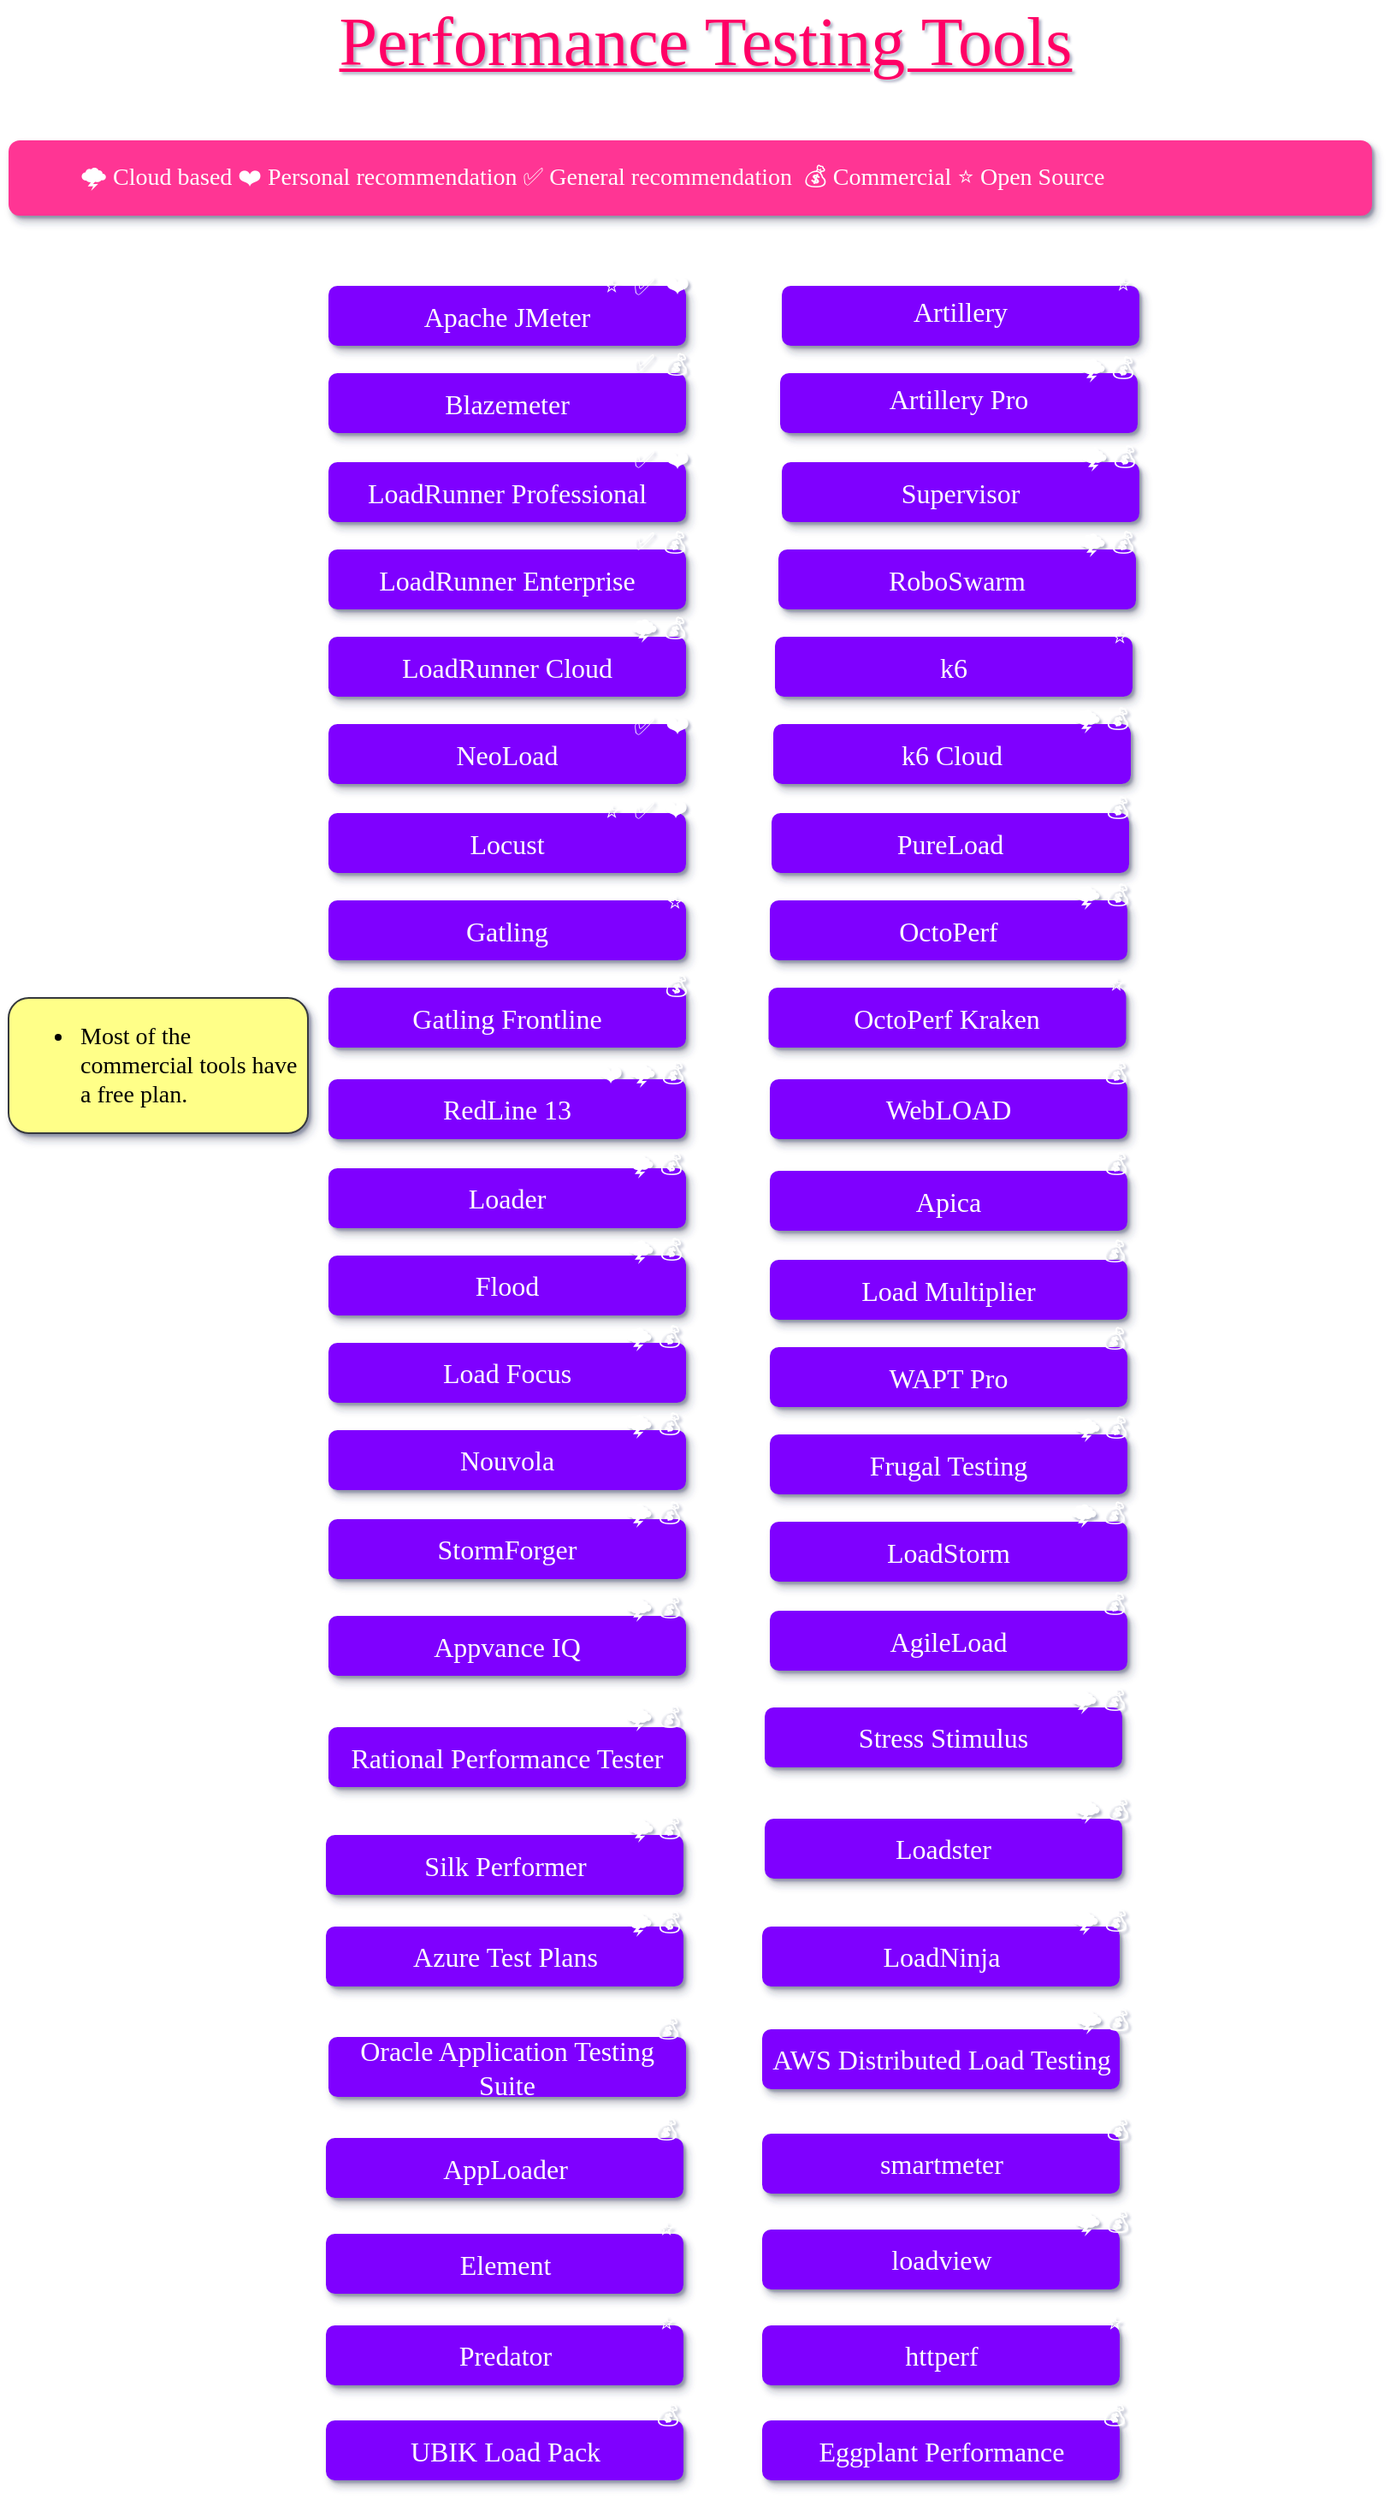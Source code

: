 <mxfile version="13.7.9" type="device"><diagram id="22F3wvdYFhS9Jfg9Nk7d" name="Page-1"><mxGraphModel dx="569" dy="333" grid="0" gridSize="10" guides="1" tooltips="1" connect="1" arrows="1" fold="1" page="1" pageScale="1" pageWidth="850" pageHeight="1100" math="0" shadow="1" extFonts="Ubuntu^https://fonts.googleapis.com/css?family=Ubuntu"><root><mxCell id="0"/><mxCell id="1" parent="0"/><mxCell id="zYHnXsQDgZje1afSydai-6" value="&lt;font style=&quot;font-size: 40px&quot;&gt;Performance Testing Tools&lt;/font&gt;" style="text;html=1;strokeColor=none;fillColor=none;align=center;verticalAlign=middle;whiteSpace=wrap;rounded=0;shadow=1;glass=0;sketch=0;fontFamily=Ubuntu;fontSize=24;fontColor=#FF0066;labelBackgroundColor=none;fontStyle=4;horizontal=1;" parent="1" vertex="1"><mxGeometry x="175" y="27" width="505" height="20" as="geometry"/></mxCell><mxCell id="zYHnXsQDgZje1afSydai-8" value="&lt;blockquote&gt;&lt;font style=&quot;font-size: 14px&quot;&gt;🌩️&amp;nbsp;Cloud based &lt;/font&gt;&lt;font style=&quot;font-size: 14px&quot;&gt;❤️ Personal recommendation &lt;/font&gt;&lt;font style=&quot;font-size: 14px&quot;&gt;✅ General recommendation&amp;nbsp; 💰&lt;/font&gt;&lt;font style=&quot;font-size: 14px&quot;&gt;&amp;nbsp;Commercial &lt;/font&gt;&lt;font style=&quot;font-size: 14px&quot;&gt;⭐ Open Source&lt;/font&gt;&lt;br&gt;&lt;/blockquote&gt;" style="rounded=1;whiteSpace=wrap;html=1;shadow=1;glass=0;labelBackgroundColor=none;sketch=0;fontFamily=Ubuntu;fontSize=14;align=left;spacingRight=0;strokeColor=none;fontColor=#FFFFFF;spacingTop=0;spacing=2;fillColor=#FF3694;" parent="1" vertex="1"><mxGeometry x="20" y="95" width="797" height="44" as="geometry"/></mxCell><mxCell id="zYHnXsQDgZje1afSydai-10" value="&lt;div style=&quot;font-size: 16px&quot; align=&quot;center&quot;&gt;&lt;font style=&quot;font-size: 16px&quot;&gt;Apache JMeter&lt;/font&gt;&lt;/div&gt;" style="rounded=1;whiteSpace=wrap;html=1;shadow=1;glass=0;labelBackgroundColor=none;sketch=0;fontFamily=Ubuntu;fontSize=14;align=center;spacingRight=0;strokeColor=none;fontColor=#FFFFFF;fillColor=#7F00FF;" parent="1" vertex="1"><mxGeometry x="207" y="180" width="209" height="35" as="geometry"/></mxCell><mxCell id="zYHnXsQDgZje1afSydai-17" value="&lt;div style=&quot;font-size: 16px&quot;&gt;&lt;font style=&quot;font-size: 16px&quot;&gt;Blazemeter&lt;/font&gt;&lt;/div&gt;" style="rounded=1;whiteSpace=wrap;html=1;shadow=1;glass=0;labelBackgroundColor=none;sketch=0;fontFamily=Ubuntu;fontSize=14;align=center;spacingRight=0;strokeColor=none;fontColor=#FFFFFF;fillColor=#7F00FF;" parent="1" vertex="1"><mxGeometry x="207" y="231" width="209" height="35" as="geometry"/></mxCell><mxCell id="zYHnXsQDgZje1afSydai-18" value="&lt;div style=&quot;font-size: 16px&quot;&gt;LoadRunner Professional&lt;/div&gt;" style="rounded=1;whiteSpace=wrap;html=1;shadow=1;glass=0;labelBackgroundColor=none;sketch=0;fontFamily=Ubuntu;fontSize=14;align=center;spacingRight=0;strokeColor=none;fontColor=#FFFFFF;fillColor=#7F00FF;" parent="1" vertex="1"><mxGeometry x="207" y="283" width="209" height="35" as="geometry"/></mxCell><mxCell id="zYHnXsQDgZje1afSydai-20" value="&lt;div style=&quot;font-size: 16px&quot;&gt;LoadRunner Enterprise&lt;/div&gt;" style="rounded=1;whiteSpace=wrap;html=1;shadow=1;glass=0;labelBackgroundColor=none;sketch=0;fontFamily=Ubuntu;fontSize=14;align=center;spacingRight=0;strokeColor=none;fontColor=#FFFFFF;fillColor=#7F00FF;" parent="1" vertex="1"><mxGeometry x="207" y="334" width="209" height="35" as="geometry"/></mxCell><mxCell id="zYHnXsQDgZje1afSydai-21" value="&lt;div style=&quot;font-size: 16px&quot;&gt;LoadRunner Cloud&lt;/div&gt;" style="rounded=1;whiteSpace=wrap;html=1;shadow=1;glass=0;labelBackgroundColor=none;sketch=0;fontFamily=Ubuntu;fontSize=14;align=center;spacingRight=0;strokeColor=none;fontColor=#FFFFFF;fillColor=#7F00FF;" parent="1" vertex="1"><mxGeometry x="207" y="385" width="209" height="35" as="geometry"/></mxCell><mxCell id="zYHnXsQDgZje1afSydai-22" value="&lt;div style=&quot;font-size: 16px&quot;&gt;Locust&lt;/div&gt;" style="rounded=1;whiteSpace=wrap;html=1;shadow=1;glass=0;labelBackgroundColor=none;sketch=0;fontFamily=Ubuntu;fontSize=14;align=center;spacingRight=0;strokeColor=none;fontColor=#FFFFFF;fillColor=#7F00FF;" parent="1" vertex="1"><mxGeometry x="207" y="488" width="209" height="35" as="geometry"/></mxCell><mxCell id="zYHnXsQDgZje1afSydai-23" value="&lt;div style=&quot;font-size: 16px&quot;&gt;Gatling&lt;/div&gt;" style="rounded=1;whiteSpace=wrap;html=1;shadow=1;glass=0;labelBackgroundColor=none;sketch=0;fontFamily=Ubuntu;fontSize=14;align=center;spacingRight=0;strokeColor=none;fontColor=#FFFFFF;fillColor=#7F00FF;" parent="1" vertex="1"><mxGeometry x="207" y="539" width="209" height="35" as="geometry"/></mxCell><mxCell id="zYHnXsQDgZje1afSydai-24" value="&lt;font style=&quot;font-size: 16px&quot;&gt;NeoLoad&lt;/font&gt;" style="rounded=1;whiteSpace=wrap;html=1;shadow=1;glass=0;labelBackgroundColor=none;sketch=0;fontFamily=Ubuntu;fontSize=14;align=center;spacingRight=0;strokeColor=none;fontColor=#FFFFFF;fillColor=#7F00FF;" parent="1" vertex="1"><mxGeometry x="207" y="436" width="209" height="35" as="geometry"/></mxCell><mxCell id="zYHnXsQDgZje1afSydai-25" value="&lt;div style=&quot;font-size: 16px&quot;&gt;Load Focus&lt;/div&gt;" style="rounded=1;whiteSpace=wrap;html=1;shadow=1;glass=0;labelBackgroundColor=none;sketch=0;fontFamily=Ubuntu;fontSize=14;align=center;spacingRight=0;strokeColor=none;fontColor=#FFFFFF;fillColor=#7F00FF;" parent="1" vertex="1"><mxGeometry x="207" y="797.5" width="209" height="35" as="geometry"/></mxCell><mxCell id="zYHnXsQDgZje1afSydai-26" value="&lt;div style=&quot;font-size: 16px&quot;&gt;Flood&lt;/div&gt;" style="rounded=1;whiteSpace=wrap;html=1;shadow=1;glass=0;labelBackgroundColor=none;sketch=0;fontFamily=Ubuntu;fontSize=14;align=center;spacingRight=0;strokeColor=none;fontColor=#FFFFFF;fillColor=#7F00FF;" parent="1" vertex="1"><mxGeometry x="207" y="746.5" width="209" height="35" as="geometry"/></mxCell><mxCell id="zYHnXsQDgZje1afSydai-27" value="&lt;font style=&quot;font-size: 16px&quot;&gt;Loader&lt;/font&gt;" style="rounded=1;whiteSpace=wrap;html=1;shadow=1;glass=0;labelBackgroundColor=none;sketch=0;fontFamily=Ubuntu;fontSize=14;align=center;spacingRight=0;strokeColor=none;fontColor=#FFFFFF;fillColor=#7F00FF;" parent="1" vertex="1"><mxGeometry x="207" y="695.5" width="209" height="35" as="geometry"/></mxCell><mxCell id="zYHnXsQDgZje1afSydai-29" value="&lt;div style=&quot;font-size: 16px&quot;&gt;RedLine 13&lt;/div&gt;" style="rounded=1;whiteSpace=wrap;html=1;shadow=1;glass=0;labelBackgroundColor=none;sketch=0;fontFamily=Ubuntu;fontSize=14;align=center;spacingRight=0;strokeColor=none;fontColor=#FFFFFF;fillColor=#7F00FF;" parent="1" vertex="1"><mxGeometry x="207" y="643.5" width="209" height="35" as="geometry"/></mxCell><mxCell id="zYHnXsQDgZje1afSydai-30" value="Nouvola" style="rounded=1;whiteSpace=wrap;html=1;shadow=1;glass=0;labelBackgroundColor=none;sketch=0;fontFamily=Ubuntu;fontSize=16;align=center;spacingRight=0;strokeColor=none;fontColor=#FFFFFF;fillColor=#7F00FF;" parent="1" vertex="1"><mxGeometry x="207" y="848.5" width="209" height="35" as="geometry"/></mxCell><mxCell id="zYHnXsQDgZje1afSydai-31" value="StormForger" style="rounded=1;whiteSpace=wrap;html=1;shadow=1;glass=0;labelBackgroundColor=none;sketch=0;fontFamily=Ubuntu;fontSize=16;align=center;spacingRight=0;strokeColor=none;fontColor=#FFFFFF;fillColor=#7F00FF;" parent="1" vertex="1"><mxGeometry x="207" y="900.5" width="209" height="35" as="geometry"/></mxCell><mxCell id="zYHnXsQDgZje1afSydai-32" value="Stress Stimulus" style="rounded=1;whiteSpace=wrap;html=1;shadow=1;glass=0;labelBackgroundColor=none;sketch=0;fontFamily=Ubuntu;fontSize=16;align=center;spacingRight=0;strokeColor=none;fontColor=#FFFFFF;fillColor=#7F00FF;" parent="1" vertex="1"><mxGeometry x="462.0" y="1010.5" width="209" height="35" as="geometry"/></mxCell><mxCell id="zYHnXsQDgZje1afSydai-33" value="Supervisor" style="rounded=1;whiteSpace=wrap;html=1;shadow=1;glass=0;labelBackgroundColor=none;sketch=0;fontFamily=Ubuntu;fontSize=16;align=center;spacingRight=0;strokeColor=none;fontColor=#FFFFFF;fillColor=#7F00FF;" parent="1" vertex="1"><mxGeometry x="472.0" y="283" width="209" height="35" as="geometry"/></mxCell><mxCell id="zYHnXsQDgZje1afSydai-34" value="RoboSwarm" style="rounded=1;whiteSpace=wrap;html=1;shadow=1;glass=0;labelBackgroundColor=none;sketch=0;fontFamily=Ubuntu;fontSize=16;align=center;spacingRight=0;strokeColor=none;fontColor=#FFFFFF;fillColor=#7F00FF;" parent="1" vertex="1"><mxGeometry x="470.0" y="334" width="209" height="35" as="geometry"/></mxCell><mxCell id="zYHnXsQDgZje1afSydai-35" value="PureLoad" style="rounded=1;whiteSpace=wrap;html=1;shadow=1;glass=0;labelBackgroundColor=none;sketch=0;fontFamily=Ubuntu;fontSize=16;align=center;spacingRight=0;strokeColor=none;fontColor=#FFFFFF;fillColor=#7F00FF;" parent="1" vertex="1"><mxGeometry x="466.0" y="488" width="209" height="35" as="geometry"/></mxCell><mxCell id="zYHnXsQDgZje1afSydai-36" value="k6" style="rounded=1;whiteSpace=wrap;html=1;shadow=1;glass=0;labelBackgroundColor=none;sketch=0;fontFamily=Ubuntu;fontSize=16;align=center;spacingRight=0;strokeColor=none;fontColor=#FFFFFF;fillColor=#7F00FF;" parent="1" vertex="1"><mxGeometry x="468.0" y="385" width="209" height="35" as="geometry"/></mxCell><mxCell id="zYHnXsQDgZje1afSydai-37" value="&lt;div&gt;OctoPerf&lt;/div&gt;" style="rounded=1;whiteSpace=wrap;html=1;shadow=1;glass=0;labelBackgroundColor=none;sketch=0;fontFamily=Ubuntu;fontSize=16;align=center;spacingRight=0;strokeColor=none;fontColor=#FFFFFF;fillColor=#7F00FF;" parent="1" vertex="1"><mxGeometry x="465.0" y="539" width="209" height="35" as="geometry"/></mxCell><mxCell id="zYHnXsQDgZje1afSydai-38" value="WebLOAD" style="rounded=1;whiteSpace=wrap;html=1;shadow=1;glass=0;labelBackgroundColor=none;sketch=0;fontFamily=Ubuntu;fontSize=16;align=center;spacingRight=0;strokeColor=none;fontColor=#FFFFFF;fillColor=#7F00FF;" parent="1" vertex="1"><mxGeometry x="465.0" y="643.5" width="209" height="35" as="geometry"/></mxCell><mxCell id="zYHnXsQDgZje1afSydai-39" value="Load Multiplier" style="rounded=1;whiteSpace=wrap;html=1;shadow=1;glass=0;labelBackgroundColor=none;sketch=0;fontFamily=Ubuntu;fontSize=16;align=center;spacingRight=0;strokeColor=none;fontColor=#FFFFFF;fillColor=#7F00FF;" parent="1" vertex="1"><mxGeometry x="465.0" y="749" width="209" height="35" as="geometry"/></mxCell><mxCell id="zYHnXsQDgZje1afSydai-40" value="Apica" style="rounded=1;whiteSpace=wrap;html=1;shadow=1;glass=0;labelBackgroundColor=none;sketch=0;fontFamily=Ubuntu;fontSize=16;align=center;spacingRight=0;strokeColor=none;fontColor=#FFFFFF;fillColor=#7F00FF;" parent="1" vertex="1"><mxGeometry x="465.0" y="697" width="209" height="35" as="geometry"/></mxCell><mxCell id="zYHnXsQDgZje1afSydai-41" value="&lt;div&gt;WAPT Pro&lt;br&gt;&lt;/div&gt;" style="rounded=1;whiteSpace=wrap;html=1;shadow=1;glass=0;labelBackgroundColor=none;sketch=0;fontFamily=Ubuntu;fontSize=16;align=center;spacingRight=0;strokeColor=none;fontColor=#FFFFFF;fillColor=#7F00FF;" parent="1" vertex="1"><mxGeometry x="465.0" y="800" width="209" height="35" as="geometry"/></mxCell><mxCell id="zYHnXsQDgZje1afSydai-42" value="Frugal Testing" style="rounded=1;whiteSpace=wrap;html=1;shadow=1;glass=0;labelBackgroundColor=none;sketch=0;fontFamily=Ubuntu;fontSize=16;align=center;spacingRight=0;strokeColor=none;fontColor=#FFFFFF;fillColor=#7F00FF;" parent="1" vertex="1"><mxGeometry x="465.0" y="851" width="209" height="35" as="geometry"/></mxCell><mxCell id="zYHnXsQDgZje1afSydai-43" value="AgileLoad" style="rounded=1;whiteSpace=wrap;html=1;shadow=1;glass=0;labelBackgroundColor=none;sketch=0;fontFamily=Ubuntu;fontSize=16;align=center;spacingRight=0;strokeColor=none;fontColor=#FFFFFF;fillColor=#7F00FF;" parent="1" vertex="1"><mxGeometry x="465.0" y="954" width="209" height="35" as="geometry"/></mxCell><mxCell id="zYHnXsQDgZje1afSydai-44" value="LoadStorm" style="rounded=1;whiteSpace=wrap;html=1;shadow=1;glass=0;labelBackgroundColor=none;sketch=0;fontFamily=Ubuntu;fontSize=16;align=center;spacingRight=0;strokeColor=none;fontColor=#FFFFFF;fillColor=#7F00FF;" parent="1" vertex="1"><mxGeometry x="465.0" y="902" width="209" height="35" as="geometry"/></mxCell><mxCell id="zYHnXsQDgZje1afSydai-45" value="Appvance IQ" style="rounded=1;whiteSpace=wrap;html=1;shadow=1;glass=0;labelBackgroundColor=none;sketch=0;fontFamily=Ubuntu;fontSize=16;align=center;spacingRight=0;strokeColor=none;fontColor=#FFFFFF;fillColor=#7F00FF;" parent="1" vertex="1"><mxGeometry x="207.0" y="957" width="209" height="35" as="geometry"/></mxCell><mxCell id="zYHnXsQDgZje1afSydai-11" value="❤️" style="text;html=1;strokeColor=none;fillColor=none;align=center;verticalAlign=middle;whiteSpace=wrap;rounded=0;shadow=1;glass=0;labelBackgroundColor=none;sketch=0;fontFamily=Ubuntu;fontSize=14;fontColor=#FFFFFF;" parent="1" vertex="1"><mxGeometry x="391" y="170" width="40" height="20" as="geometry"/></mxCell><mxCell id="zYHnXsQDgZje1afSydai-48" value="❤️" style="text;html=1;strokeColor=none;fillColor=none;align=center;verticalAlign=middle;whiteSpace=wrap;rounded=0;shadow=1;glass=0;labelBackgroundColor=none;sketch=0;fontFamily=Ubuntu;fontSize=14;fontColor=#FFFFFF;" parent="1" vertex="1"><mxGeometry x="391" y="272" width="40" height="20" as="geometry"/></mxCell><mxCell id="zYHnXsQDgZje1afSydai-49" value="❤️" style="text;html=1;strokeColor=none;fillColor=none;align=center;verticalAlign=middle;whiteSpace=wrap;rounded=0;shadow=1;glass=0;labelBackgroundColor=none;sketch=0;fontFamily=Ubuntu;fontSize=14;fontColor=#FFFFFF;" parent="1" vertex="1"><mxGeometry x="391" y="427" width="40" height="20" as="geometry"/></mxCell><mxCell id="zYHnXsQDgZje1afSydai-50" value="❤️" style="text;html=1;strokeColor=none;fillColor=none;align=center;verticalAlign=middle;whiteSpace=wrap;rounded=0;shadow=1;glass=0;labelBackgroundColor=none;sketch=0;fontFamily=Ubuntu;fontSize=14;fontColor=#FFFFFF;" parent="1" vertex="1"><mxGeometry x="390" y="476" width="40" height="20" as="geometry"/></mxCell><mxCell id="zYHnXsQDgZje1afSydai-56" value="&lt;font style=&quot;font-size: 14px&quot;&gt;✅&lt;/font&gt;" style="text;html=1;align=center;verticalAlign=middle;resizable=0;points=[];autosize=1;fontSize=14;fontFamily=Ubuntu;fontColor=#FFFFFF;" parent="1" vertex="1"><mxGeometry x="376" y="170" width="29" height="21" as="geometry"/></mxCell><mxCell id="zYHnXsQDgZje1afSydai-57" value="&lt;font style=&quot;font-size: 14px&quot;&gt;✅&lt;/font&gt;" style="text;html=1;align=center;verticalAlign=middle;resizable=0;points=[];autosize=1;fontSize=14;fontFamily=Ubuntu;fontColor=#FFFFFF;" parent="1" vertex="1"><mxGeometry x="376" y="271" width="29" height="21" as="geometry"/></mxCell><mxCell id="zYHnXsQDgZje1afSydai-58" value="&lt;font style=&quot;font-size: 14px&quot;&gt;✅&lt;/font&gt;" style="text;html=1;align=center;verticalAlign=middle;resizable=0;points=[];autosize=1;fontSize=14;fontFamily=Ubuntu;fontColor=#FFFFFF;" parent="1" vertex="1"><mxGeometry x="376" y="427" width="29" height="21" as="geometry"/></mxCell><mxCell id="zYHnXsQDgZje1afSydai-60" value="&lt;font style=&quot;font-size: 14px&quot;&gt;✅&lt;/font&gt;" style="text;html=1;align=center;verticalAlign=middle;resizable=0;points=[];autosize=1;fontSize=14;fontFamily=Ubuntu;fontColor=#FFFFFF;" parent="1" vertex="1"><mxGeometry x="376" y="476" width="29" height="21" as="geometry"/></mxCell><mxCell id="zYHnXsQDgZje1afSydai-68" value="&lt;font style=&quot;font-size: 14px&quot;&gt;✅&lt;/font&gt;" style="text;html=1;align=center;verticalAlign=middle;resizable=0;points=[];autosize=1;fontSize=14;fontFamily=Ubuntu;fontColor=#FFFFFF;" parent="1" vertex="1"><mxGeometry x="376" y="215" width="29" height="21" as="geometry"/></mxCell><mxCell id="zYHnXsQDgZje1afSydai-69" value="&lt;font style=&quot;font-size: 14px&quot;&gt;✅&lt;/font&gt;" style="text;html=1;align=center;verticalAlign=middle;resizable=0;points=[];autosize=1;fontSize=14;fontFamily=Ubuntu;fontColor=#FFFFFF;" parent="1" vertex="1"><mxGeometry x="376" y="319.5" width="29" height="21" as="geometry"/></mxCell><mxCell id="zYHnXsQDgZje1afSydai-72" value="❤️" style="text;html=1;strokeColor=none;fillColor=none;align=center;verticalAlign=middle;whiteSpace=wrap;rounded=0;shadow=1;glass=0;labelBackgroundColor=none;sketch=0;fontFamily=Ubuntu;fontSize=14;fontColor=#FFFFFF;" parent="1" vertex="1"><mxGeometry x="351.5" y="631" width="40" height="20" as="geometry"/></mxCell><mxCell id="zYHnXsQDgZje1afSydai-76" value="&lt;font style=&quot;font-size: 14px&quot;&gt;⭐&lt;/font&gt;" style="text;html=1;align=center;verticalAlign=middle;resizable=0;points=[];autosize=1;fontSize=16;fontFamily=Ubuntu;fontColor=#FFFFFF;" parent="1" vertex="1"><mxGeometry x="357" y="167" width="29" height="24" as="geometry"/></mxCell><mxCell id="zYHnXsQDgZje1afSydai-77" value="&lt;font style=&quot;font-size: 14px&quot;&gt;⭐&lt;/font&gt;" style="text;html=1;align=center;verticalAlign=middle;resizable=0;points=[];autosize=1;fontSize=16;fontFamily=Ubuntu;fontColor=#FFFFFF;" parent="1" vertex="1"><mxGeometry x="394" y="527" width="29" height="24" as="geometry"/></mxCell><mxCell id="zYHnXsQDgZje1afSydai-87" value="&lt;font style=&quot;font-size: 14px&quot;&gt;⭐&lt;/font&gt;" style="text;html=1;align=center;verticalAlign=middle;resizable=0;points=[];autosize=1;fontSize=16;fontFamily=Ubuntu;fontColor=#FFFFFF;" parent="1" vertex="1"><mxGeometry x="654.5" y="371.5" width="29" height="24" as="geometry"/></mxCell><mxCell id="bugQLbn6xJP5qAEGO4P9-1" value="Gatling Frontline" style="rounded=1;whiteSpace=wrap;html=1;shadow=1;glass=0;labelBackgroundColor=none;sketch=0;fontFamily=Ubuntu;fontSize=16;align=center;spacingRight=0;strokeColor=none;fontColor=#FFFFFF;fillColor=#7F00FF;" parent="1" vertex="1"><mxGeometry x="207" y="590" width="209" height="35" as="geometry"/></mxCell><mxCell id="bugQLbn6xJP5qAEGO4P9-9" value="k6 Cloud" style="rounded=1;whiteSpace=wrap;html=1;shadow=1;glass=0;labelBackgroundColor=none;sketch=0;fontFamily=Ubuntu;fontSize=16;align=center;spacingRight=0;strokeColor=none;fontColor=#FFFFFF;fillColor=#7F00FF;" parent="1" vertex="1"><mxGeometry x="467.0" y="436" width="209" height="35" as="geometry"/></mxCell><mxCell id="bugQLbn6xJP5qAEGO4P9-15" value="&lt;h1 style=&quot;margin-bottom: 1em ; font-size: 16px&quot; class=&quot;strong centered&quot;&gt;&lt;font style=&quot;font-size: 16px&quot;&gt;&lt;span style=&quot;font-weight: normal&quot;&gt;Artillery &lt;/span&gt;&lt;/font&gt;&lt;/h1&gt;" style="rounded=1;whiteSpace=wrap;html=1;shadow=1;glass=0;labelBackgroundColor=none;sketch=0;fontFamily=Ubuntu;fontSize=14;align=center;spacingRight=0;strokeColor=none;fontColor=#FFFFFF;fillColor=#7F00FF;" parent="1" vertex="1"><mxGeometry x="472" y="180" width="209" height="35" as="geometry"/></mxCell><mxCell id="bugQLbn6xJP5qAEGO4P9-16" value="&lt;h1 style=&quot;margin-bottom: 1em ; font-size: 16px&quot; class=&quot;strong centered&quot;&gt;&lt;font style=&quot;font-size: 16px&quot;&gt;&lt;span style=&quot;font-weight: normal&quot;&gt;Artillery Pro&lt;br&gt;&lt;/span&gt;&lt;/font&gt;&lt;/h1&gt;" style="rounded=1;whiteSpace=wrap;html=1;shadow=1;glass=0;labelBackgroundColor=none;sketch=0;fontFamily=Ubuntu;fontSize=14;align=center;spacingRight=0;strokeColor=none;fontColor=#FFFFFF;fillColor=#7F00FF;" parent="1" vertex="1"><mxGeometry x="471" y="231" width="209" height="35" as="geometry"/></mxCell><mxCell id="bugQLbn6xJP5qAEGO4P9-17" value="&lt;font style=&quot;font-size: 14px&quot;&gt;⭐&lt;/font&gt;" style="text;html=1;align=center;verticalAlign=middle;resizable=0;points=[];autosize=1;fontSize=16;fontFamily=Ubuntu;fontColor=#FFFFFF;" parent="1" vertex="1"><mxGeometry x="656.5" y="166" width="29" height="24" as="geometry"/></mxCell><mxCell id="bugQLbn6xJP5qAEGO4P9-30" value="&lt;div&gt;&lt;ul&gt;&lt;li&gt;Most of the commercial tools have a free plan.&lt;/li&gt;&lt;/ul&gt;&lt;/div&gt;" style="rounded=1;whiteSpace=wrap;html=1;shadow=1;glass=0;labelBackgroundColor=none;sketch=0;fontFamily=Ubuntu;fontSize=14;align=left;spacingRight=0;strokeColor=#36393d;spacingTop=0;spacing=2;fillColor=#ffff88;" parent="1" vertex="1"><mxGeometry x="20" y="596" width="175" height="79" as="geometry"/></mxCell><mxCell id="Yni2SpfQZMeOUrL0Gl4F-3" value="&lt;span style=&quot;color: rgb(255 , 255 , 255) ; font-family: &amp;#34;ubuntu&amp;#34; ; font-size: 14px ; text-align: left&quot;&gt;💰&lt;/span&gt;" style="text;html=1;align=center;verticalAlign=middle;resizable=0;points=[];autosize=1;" parent="1" vertex="1"><mxGeometry x="397" y="217.5" width="26" height="19" as="geometry"/></mxCell><mxCell id="Yni2SpfQZMeOUrL0Gl4F-5" value="&lt;span style=&quot;color: rgb(255 , 255 , 255) ; font-family: &amp;#34;ubuntu&amp;#34; ; font-size: 14px ; text-align: left&quot;&gt;💰&lt;/span&gt;" style="text;html=1;align=center;verticalAlign=middle;resizable=0;points=[];autosize=1;" parent="1" vertex="1"><mxGeometry x="395.5" y="321.5" width="26" height="19" as="geometry"/></mxCell><mxCell id="Yni2SpfQZMeOUrL0Gl4F-8" value="" style="group" parent="1" vertex="1" connectable="0"><mxGeometry x="377" y="371.5" width="44.5" height="19" as="geometry"/></mxCell><mxCell id="Yni2SpfQZMeOUrL0Gl4F-6" value="&lt;span style=&quot;color: rgb(255 , 255 , 255) ; font-family: &amp;#34;ubuntu&amp;#34; ; font-size: 14px ; text-align: left&quot;&gt;🌩️&lt;/span&gt;" style="text;html=1;align=center;verticalAlign=middle;resizable=0;points=[];autosize=1;" parent="Yni2SpfQZMeOUrL0Gl4F-8" vertex="1"><mxGeometry width="28" height="19" as="geometry"/></mxCell><mxCell id="Yni2SpfQZMeOUrL0Gl4F-7" value="&lt;span style=&quot;color: rgb(255 , 255 , 255) ; font-family: &amp;#34;ubuntu&amp;#34; ; font-size: 14px ; text-align: left&quot;&gt;💰&lt;/span&gt;" style="text;html=1;align=center;verticalAlign=middle;resizable=0;points=[];autosize=1;" parent="Yni2SpfQZMeOUrL0Gl4F-8" vertex="1"><mxGeometry x="18.5" width="26" height="19" as="geometry"/></mxCell><mxCell id="Yni2SpfQZMeOUrL0Gl4F-12" value="" style="group" parent="1" vertex="1" connectable="0"><mxGeometry x="640" y="271" width="44.5" height="19" as="geometry"/></mxCell><mxCell id="Yni2SpfQZMeOUrL0Gl4F-13" value="&lt;span style=&quot;color: rgb(255 , 255 , 255) ; font-family: &amp;#34;ubuntu&amp;#34; ; font-size: 14px ; text-align: left&quot;&gt;🌩️&lt;/span&gt;" style="text;html=1;align=center;verticalAlign=middle;resizable=0;points=[];autosize=1;" parent="Yni2SpfQZMeOUrL0Gl4F-12" vertex="1"><mxGeometry width="28" height="19" as="geometry"/></mxCell><mxCell id="Yni2SpfQZMeOUrL0Gl4F-14" value="&lt;span style=&quot;color: rgb(255 , 255 , 255) ; font-family: &amp;#34;ubuntu&amp;#34; ; font-size: 14px ; text-align: left&quot;&gt;💰&lt;/span&gt;" style="text;html=1;align=center;verticalAlign=middle;resizable=0;points=[];autosize=1;" parent="Yni2SpfQZMeOUrL0Gl4F-12" vertex="1"><mxGeometry x="18.5" width="26" height="19" as="geometry"/></mxCell><mxCell id="Yni2SpfQZMeOUrL0Gl4F-15" value="" style="group" parent="1" vertex="1" connectable="0"><mxGeometry x="639" y="219" width="44.5" height="19" as="geometry"/></mxCell><mxCell id="Yni2SpfQZMeOUrL0Gl4F-16" value="&lt;span style=&quot;color: rgb(255 , 255 , 255) ; font-family: &amp;#34;ubuntu&amp;#34; ; font-size: 14px ; text-align: left&quot;&gt;🌩️&lt;/span&gt;" style="text;html=1;align=center;verticalAlign=middle;resizable=0;points=[];autosize=1;" parent="Yni2SpfQZMeOUrL0Gl4F-15" vertex="1"><mxGeometry width="28" height="19" as="geometry"/></mxCell><mxCell id="Yni2SpfQZMeOUrL0Gl4F-17" value="&lt;span style=&quot;color: rgb(255 , 255 , 255) ; font-family: &amp;#34;ubuntu&amp;#34; ; font-size: 14px ; text-align: left&quot;&gt;💰&lt;/span&gt;" style="text;html=1;align=center;verticalAlign=middle;resizable=0;points=[];autosize=1;" parent="Yni2SpfQZMeOUrL0Gl4F-15" vertex="1"><mxGeometry x="18.5" width="26" height="19" as="geometry"/></mxCell><mxCell id="Yni2SpfQZMeOUrL0Gl4F-18" value="" style="group" parent="1" vertex="1" connectable="0"><mxGeometry x="639" y="321.5" width="44.5" height="19" as="geometry"/></mxCell><mxCell id="Yni2SpfQZMeOUrL0Gl4F-19" value="&lt;span style=&quot;color: rgb(255 , 255 , 255) ; font-family: &amp;#34;ubuntu&amp;#34; ; font-size: 14px ; text-align: left&quot;&gt;🌩️&lt;/span&gt;" style="text;html=1;align=center;verticalAlign=middle;resizable=0;points=[];autosize=1;" parent="Yni2SpfQZMeOUrL0Gl4F-18" vertex="1"><mxGeometry width="28" height="19" as="geometry"/></mxCell><mxCell id="Yni2SpfQZMeOUrL0Gl4F-20" value="&lt;span style=&quot;color: rgb(255 , 255 , 255) ; font-family: &amp;#34;ubuntu&amp;#34; ; font-size: 14px ; text-align: left&quot;&gt;💰&lt;/span&gt;" style="text;html=1;align=center;verticalAlign=middle;resizable=0;points=[];autosize=1;" parent="Yni2SpfQZMeOUrL0Gl4F-18" vertex="1"><mxGeometry x="18.5" width="26" height="19" as="geometry"/></mxCell><mxCell id="Yni2SpfQZMeOUrL0Gl4F-21" value="" style="group" parent="1" vertex="1" connectable="0"><mxGeometry x="636" y="424" width="44.5" height="19" as="geometry"/></mxCell><mxCell id="Yni2SpfQZMeOUrL0Gl4F-22" value="&lt;span style=&quot;color: rgb(255 , 255 , 255) ; font-family: &amp;#34;ubuntu&amp;#34; ; font-size: 14px ; text-align: left&quot;&gt;🌩️&lt;/span&gt;" style="text;html=1;align=center;verticalAlign=middle;resizable=0;points=[];autosize=1;" parent="Yni2SpfQZMeOUrL0Gl4F-21" vertex="1"><mxGeometry width="28" height="19" as="geometry"/></mxCell><mxCell id="Yni2SpfQZMeOUrL0Gl4F-23" value="&lt;span style=&quot;color: rgb(255 , 255 , 255) ; font-family: &amp;#34;ubuntu&amp;#34; ; font-size: 14px ; text-align: left&quot;&gt;💰&lt;/span&gt;" style="text;html=1;align=center;verticalAlign=middle;resizable=0;points=[];autosize=1;" parent="Yni2SpfQZMeOUrL0Gl4F-21" vertex="1"><mxGeometry x="18.5" width="26" height="19" as="geometry"/></mxCell><mxCell id="Yni2SpfQZMeOUrL0Gl4F-25" value="" style="group" parent="1" vertex="1" connectable="0"><mxGeometry x="635.5" y="838.5" width="44.5" height="19" as="geometry"/></mxCell><mxCell id="Yni2SpfQZMeOUrL0Gl4F-26" value="&lt;span style=&quot;color: rgb(255 , 255 , 255) ; font-family: &amp;#34;ubuntu&amp;#34; ; font-size: 14px ; text-align: left&quot;&gt;🌩️&lt;/span&gt;" style="text;html=1;align=center;verticalAlign=middle;resizable=0;points=[];autosize=1;" parent="Yni2SpfQZMeOUrL0Gl4F-25" vertex="1"><mxGeometry width="28" height="19" as="geometry"/></mxCell><mxCell id="Yni2SpfQZMeOUrL0Gl4F-27" value="&lt;span style=&quot;color: rgb(255 , 255 , 255) ; font-family: &amp;#34;ubuntu&amp;#34; ; font-size: 14px ; text-align: left&quot;&gt;💰&lt;/span&gt;" style="text;html=1;align=center;verticalAlign=middle;resizable=0;points=[];autosize=1;" parent="Yni2SpfQZMeOUrL0Gl4F-25" vertex="1"><mxGeometry x="18.5" width="26" height="19" as="geometry"/></mxCell><mxCell id="Yni2SpfQZMeOUrL0Gl4F-31" value="&lt;span style=&quot;color: rgb(255 , 255 , 255) ; font-family: &amp;#34;ubuntu&amp;#34; ; font-size: 14px ; text-align: left&quot;&gt;💰&lt;/span&gt;" style="text;html=1;align=center;verticalAlign=middle;resizable=0;points=[];autosize=1;" parent="1" vertex="1"><mxGeometry x="655" y="476" width="26" height="19" as="geometry"/></mxCell><mxCell id="Yni2SpfQZMeOUrL0Gl4F-32" value="" style="group" parent="1" vertex="1" connectable="0"><mxGeometry x="636" y="527" width="44.5" height="19" as="geometry"/></mxCell><mxCell id="Yni2SpfQZMeOUrL0Gl4F-33" value="&lt;span style=&quot;color: rgb(255 , 255 , 255) ; font-family: &amp;#34;ubuntu&amp;#34; ; font-size: 14px ; text-align: left&quot;&gt;🌩️&lt;/span&gt;" style="text;html=1;align=center;verticalAlign=middle;resizable=0;points=[];autosize=1;" parent="Yni2SpfQZMeOUrL0Gl4F-32" vertex="1"><mxGeometry width="28" height="19" as="geometry"/></mxCell><mxCell id="Yni2SpfQZMeOUrL0Gl4F-34" value="&lt;span style=&quot;color: rgb(255 , 255 , 255) ; font-family: &amp;#34;ubuntu&amp;#34; ; font-size: 14px ; text-align: left&quot;&gt;💰&lt;/span&gt;" style="text;html=1;align=center;verticalAlign=middle;resizable=0;points=[];autosize=1;" parent="Yni2SpfQZMeOUrL0Gl4F-32" vertex="1"><mxGeometry x="18.5" width="26" height="19" as="geometry"/></mxCell><mxCell id="Yni2SpfQZMeOUrL0Gl4F-36" value="&lt;span style=&quot;color: rgb(255 , 255 , 255) ; font-family: &amp;#34;ubuntu&amp;#34; ; font-size: 14px ; text-align: left&quot;&gt;💰&lt;/span&gt;" style="text;html=1;align=center;verticalAlign=middle;resizable=0;points=[];autosize=1;" parent="1" vertex="1"><mxGeometry x="653.5" y="684" width="26" height="19" as="geometry"/></mxCell><mxCell id="Yni2SpfQZMeOUrL0Gl4F-37" value="&lt;span style=&quot;color: rgb(255 , 255 , 255) ; font-family: &amp;#34;ubuntu&amp;#34; ; font-size: 14px ; text-align: left&quot;&gt;💰&lt;/span&gt;" style="text;html=1;align=center;verticalAlign=middle;resizable=0;points=[];autosize=1;" parent="1" vertex="1"><mxGeometry x="653" y="735" width="26" height="19" as="geometry"/></mxCell><mxCell id="Yni2SpfQZMeOUrL0Gl4F-38" value="&lt;span style=&quot;color: rgb(255 , 255 , 255) ; font-family: &amp;#34;ubuntu&amp;#34; ; font-size: 14px ; text-align: left&quot;&gt;💰&lt;/span&gt;" style="text;html=1;align=center;verticalAlign=middle;resizable=0;points=[];autosize=1;" parent="1" vertex="1"><mxGeometry x="653" y="786" width="26" height="19" as="geometry"/></mxCell><mxCell id="Yni2SpfQZMeOUrL0Gl4F-39" value="" style="group" parent="1" vertex="1" connectable="0"><mxGeometry x="634" y="888" width="44.5" height="19" as="geometry"/></mxCell><mxCell id="Yni2SpfQZMeOUrL0Gl4F-40" value="&lt;span style=&quot;color: rgb(255 , 255 , 255) ; font-family: &amp;#34;ubuntu&amp;#34; ; font-size: 14px ; text-align: left&quot;&gt;🌩️&lt;/span&gt;" style="text;html=1;align=center;verticalAlign=middle;resizable=0;points=[];autosize=1;" parent="Yni2SpfQZMeOUrL0Gl4F-39" vertex="1"><mxGeometry width="28" height="19" as="geometry"/></mxCell><mxCell id="Yni2SpfQZMeOUrL0Gl4F-41" value="&lt;span style=&quot;color: rgb(255 , 255 , 255) ; font-family: &amp;#34;ubuntu&amp;#34; ; font-size: 14px ; text-align: left&quot;&gt;💰&lt;/span&gt;" style="text;html=1;align=center;verticalAlign=middle;resizable=0;points=[];autosize=1;" parent="Yni2SpfQZMeOUrL0Gl4F-39" vertex="1"><mxGeometry x="18.5" width="26" height="19" as="geometry"/></mxCell><mxCell id="Yni2SpfQZMeOUrL0Gl4F-42" value="&lt;span style=&quot;color: rgb(255 , 255 , 255) ; font-family: &amp;#34;ubuntu&amp;#34; ; font-size: 14px ; text-align: left&quot;&gt;💰&lt;/span&gt;" style="text;html=1;align=center;verticalAlign=middle;resizable=0;points=[];autosize=1;" parent="1" vertex="1"><mxGeometry x="652.5" y="941" width="26" height="19" as="geometry"/></mxCell><mxCell id="Yni2SpfQZMeOUrL0Gl4F-43" value="" style="group" parent="1" vertex="1" connectable="0"><mxGeometry x="634" y="997" width="44.5" height="19" as="geometry"/></mxCell><mxCell id="Yni2SpfQZMeOUrL0Gl4F-44" value="&lt;span style=&quot;color: rgb(255 , 255 , 255) ; font-family: &amp;#34;ubuntu&amp;#34; ; font-size: 14px ; text-align: left&quot;&gt;🌩️&lt;/span&gt;" style="text;html=1;align=center;verticalAlign=middle;resizable=0;points=[];autosize=1;" parent="Yni2SpfQZMeOUrL0Gl4F-43" vertex="1"><mxGeometry width="28" height="19" as="geometry"/></mxCell><mxCell id="Yni2SpfQZMeOUrL0Gl4F-45" value="&lt;span style=&quot;color: rgb(255 , 255 , 255) ; font-family: &amp;#34;ubuntu&amp;#34; ; font-size: 14px ; text-align: left&quot;&gt;💰&lt;/span&gt;" style="text;html=1;align=center;verticalAlign=middle;resizable=0;points=[];autosize=1;" parent="Yni2SpfQZMeOUrL0Gl4F-43" vertex="1"><mxGeometry x="18.5" width="26" height="19" as="geometry"/></mxCell><mxCell id="Yni2SpfQZMeOUrL0Gl4F-46" value="" style="group" parent="1" vertex="1" connectable="0"><mxGeometry x="374" y="943" width="44.5" height="19" as="geometry"/></mxCell><mxCell id="Yni2SpfQZMeOUrL0Gl4F-47" value="&lt;span style=&quot;color: rgb(255 , 255 , 255) ; font-family: &amp;#34;ubuntu&amp;#34; ; font-size: 14px ; text-align: left&quot;&gt;🌩️&lt;/span&gt;" style="text;html=1;align=center;verticalAlign=middle;resizable=0;points=[];autosize=1;" parent="Yni2SpfQZMeOUrL0Gl4F-46" vertex="1"><mxGeometry width="28" height="19" as="geometry"/></mxCell><mxCell id="Yni2SpfQZMeOUrL0Gl4F-48" value="&lt;span style=&quot;color: rgb(255 , 255 , 255) ; font-family: &amp;#34;ubuntu&amp;#34; ; font-size: 14px ; text-align: left&quot;&gt;💰&lt;/span&gt;" style="text;html=1;align=center;verticalAlign=middle;resizable=0;points=[];autosize=1;" parent="Yni2SpfQZMeOUrL0Gl4F-46" vertex="1"><mxGeometry x="18.5" width="26" height="19" as="geometry"/></mxCell><mxCell id="Yni2SpfQZMeOUrL0Gl4F-49" value="" style="group" parent="1" vertex="1" connectable="0"><mxGeometry x="374" y="888" width="44.5" height="19" as="geometry"/></mxCell><mxCell id="Yni2SpfQZMeOUrL0Gl4F-50" value="&lt;span style=&quot;color: rgb(255 , 255 , 255) ; font-family: &amp;#34;ubuntu&amp;#34; ; font-size: 14px ; text-align: left&quot;&gt;🌩️&lt;/span&gt;" style="text;html=1;align=center;verticalAlign=middle;resizable=0;points=[];autosize=1;" parent="Yni2SpfQZMeOUrL0Gl4F-49" vertex="1"><mxGeometry width="28" height="19" as="geometry"/></mxCell><mxCell id="Yni2SpfQZMeOUrL0Gl4F-51" value="&lt;span style=&quot;color: rgb(255 , 255 , 255) ; font-family: &amp;#34;ubuntu&amp;#34; ; font-size: 14px ; text-align: left&quot;&gt;💰&lt;/span&gt;" style="text;html=1;align=center;verticalAlign=middle;resizable=0;points=[];autosize=1;" parent="Yni2SpfQZMeOUrL0Gl4F-49" vertex="1"><mxGeometry x="18.5" width="26" height="19" as="geometry"/></mxCell><mxCell id="Yni2SpfQZMeOUrL0Gl4F-52" value="" style="group" parent="1" vertex="1" connectable="0"><mxGeometry x="374" y="836" width="44.5" height="19" as="geometry"/></mxCell><mxCell id="Yni2SpfQZMeOUrL0Gl4F-53" value="&lt;span style=&quot;color: rgb(255 , 255 , 255) ; font-family: &amp;#34;ubuntu&amp;#34; ; font-size: 14px ; text-align: left&quot;&gt;🌩️&lt;/span&gt;" style="text;html=1;align=center;verticalAlign=middle;resizable=0;points=[];autosize=1;" parent="Yni2SpfQZMeOUrL0Gl4F-52" vertex="1"><mxGeometry width="28" height="19" as="geometry"/></mxCell><mxCell id="Yni2SpfQZMeOUrL0Gl4F-54" value="&lt;span style=&quot;color: rgb(255 , 255 , 255) ; font-family: &amp;#34;ubuntu&amp;#34; ; font-size: 14px ; text-align: left&quot;&gt;💰&lt;/span&gt;" style="text;html=1;align=center;verticalAlign=middle;resizable=0;points=[];autosize=1;" parent="Yni2SpfQZMeOUrL0Gl4F-52" vertex="1"><mxGeometry x="18.5" width="26" height="19" as="geometry"/></mxCell><mxCell id="Yni2SpfQZMeOUrL0Gl4F-55" value="" style="group" parent="1" vertex="1" connectable="0"><mxGeometry x="374" y="785" width="44.5" height="19" as="geometry"/></mxCell><mxCell id="Yni2SpfQZMeOUrL0Gl4F-56" value="&lt;span style=&quot;color: rgb(255 , 255 , 255) ; font-family: &amp;#34;ubuntu&amp;#34; ; font-size: 14px ; text-align: left&quot;&gt;🌩️&lt;/span&gt;" style="text;html=1;align=center;verticalAlign=middle;resizable=0;points=[];autosize=1;" parent="Yni2SpfQZMeOUrL0Gl4F-55" vertex="1"><mxGeometry width="28" height="19" as="geometry"/></mxCell><mxCell id="Yni2SpfQZMeOUrL0Gl4F-57" value="&lt;span style=&quot;color: rgb(255 , 255 , 255) ; font-family: &amp;#34;ubuntu&amp;#34; ; font-size: 14px ; text-align: left&quot;&gt;💰&lt;/span&gt;" style="text;html=1;align=center;verticalAlign=middle;resizable=0;points=[];autosize=1;" parent="Yni2SpfQZMeOUrL0Gl4F-55" vertex="1"><mxGeometry x="18.5" width="26" height="19" as="geometry"/></mxCell><mxCell id="Yni2SpfQZMeOUrL0Gl4F-58" value="" style="group" parent="1" vertex="1" connectable="0"><mxGeometry x="375" y="734" width="44.5" height="19" as="geometry"/></mxCell><mxCell id="Yni2SpfQZMeOUrL0Gl4F-59" value="&lt;span style=&quot;color: rgb(255 , 255 , 255) ; font-family: &amp;#34;ubuntu&amp;#34; ; font-size: 14px ; text-align: left&quot;&gt;🌩️&lt;/span&gt;" style="text;html=1;align=center;verticalAlign=middle;resizable=0;points=[];autosize=1;" parent="Yni2SpfQZMeOUrL0Gl4F-58" vertex="1"><mxGeometry width="28" height="19" as="geometry"/></mxCell><mxCell id="Yni2SpfQZMeOUrL0Gl4F-60" value="&lt;span style=&quot;color: rgb(255 , 255 , 255) ; font-family: &amp;#34;ubuntu&amp;#34; ; font-size: 14px ; text-align: left&quot;&gt;💰&lt;/span&gt;" style="text;html=1;align=center;verticalAlign=middle;resizable=0;points=[];autosize=1;" parent="Yni2SpfQZMeOUrL0Gl4F-58" vertex="1"><mxGeometry x="18.5" width="26" height="19" as="geometry"/></mxCell><mxCell id="Yni2SpfQZMeOUrL0Gl4F-61" value="" style="group" parent="1" vertex="1" connectable="0"><mxGeometry x="375" y="684" width="44.5" height="19" as="geometry"/></mxCell><mxCell id="Yni2SpfQZMeOUrL0Gl4F-62" value="&lt;span style=&quot;color: rgb(255 , 255 , 255) ; font-family: &amp;#34;ubuntu&amp;#34; ; font-size: 14px ; text-align: left&quot;&gt;🌩️&lt;/span&gt;" style="text;html=1;align=center;verticalAlign=middle;resizable=0;points=[];autosize=1;" parent="Yni2SpfQZMeOUrL0Gl4F-61" vertex="1"><mxGeometry width="28" height="19" as="geometry"/></mxCell><mxCell id="Yni2SpfQZMeOUrL0Gl4F-63" value="&lt;span style=&quot;color: rgb(255 , 255 , 255) ; font-family: &amp;#34;ubuntu&amp;#34; ; font-size: 14px ; text-align: left&quot;&gt;💰&lt;/span&gt;" style="text;html=1;align=center;verticalAlign=middle;resizable=0;points=[];autosize=1;" parent="Yni2SpfQZMeOUrL0Gl4F-61" vertex="1"><mxGeometry x="18.5" width="26" height="19" as="geometry"/></mxCell><mxCell id="Yni2SpfQZMeOUrL0Gl4F-67" value="&lt;span style=&quot;color: rgb(255 , 255 , 255) ; font-family: &amp;#34;ubuntu&amp;#34; ; font-size: 14px ; text-align: left&quot;&gt;💰&lt;/span&gt;" style="text;html=1;align=center;verticalAlign=middle;resizable=0;points=[];autosize=1;" parent="1" vertex="1"><mxGeometry x="397" y="580" width="26" height="19" as="geometry"/></mxCell><mxCell id="Yni2SpfQZMeOUrL0Gl4F-68" value="" style="group" parent="1" vertex="1" connectable="0"><mxGeometry x="376" y="631" width="44.5" height="19" as="geometry"/></mxCell><mxCell id="Yni2SpfQZMeOUrL0Gl4F-69" value="&lt;span style=&quot;color: rgb(255 , 255 , 255) ; font-family: &amp;#34;ubuntu&amp;#34; ; font-size: 14px ; text-align: left&quot;&gt;🌩️&lt;/span&gt;" style="text;html=1;align=center;verticalAlign=middle;resizable=0;points=[];autosize=1;" parent="Yni2SpfQZMeOUrL0Gl4F-68" vertex="1"><mxGeometry width="28" height="19" as="geometry"/></mxCell><mxCell id="Yni2SpfQZMeOUrL0Gl4F-70" value="&lt;span style=&quot;color: rgb(255 , 255 , 255) ; font-family: &amp;#34;ubuntu&amp;#34; ; font-size: 14px ; text-align: left&quot;&gt;💰&lt;/span&gt;" style="text;html=1;align=center;verticalAlign=middle;resizable=0;points=[];autosize=1;" parent="Yni2SpfQZMeOUrL0Gl4F-68" vertex="1"><mxGeometry x="18.5" width="26" height="19" as="geometry"/></mxCell><mxCell id="OVG1S8ci_eswUnPFmkFc-1" value="Rational Performance Tester" style="rounded=1;whiteSpace=wrap;html=1;shadow=1;glass=0;labelBackgroundColor=none;sketch=0;fontFamily=Ubuntu;fontSize=16;align=center;spacingRight=0;strokeColor=none;fontColor=#FFFFFF;fillColor=#7F00FF;" parent="1" vertex="1"><mxGeometry x="207.0" y="1022" width="209" height="35" as="geometry"/></mxCell><mxCell id="OVG1S8ci_eswUnPFmkFc-2" value="" style="group" parent="1" vertex="1" connectable="0"><mxGeometry x="374" y="1007" width="44.5" height="19" as="geometry"/></mxCell><mxCell id="OVG1S8ci_eswUnPFmkFc-3" value="&lt;span style=&quot;color: rgb(255 , 255 , 255) ; font-family: &amp;#34;ubuntu&amp;#34; ; font-size: 14px ; text-align: left&quot;&gt;🌩️&lt;/span&gt;" style="text;html=1;align=center;verticalAlign=middle;resizable=0;points=[];autosize=1;" parent="OVG1S8ci_eswUnPFmkFc-2" vertex="1"><mxGeometry width="28" height="19" as="geometry"/></mxCell><mxCell id="OVG1S8ci_eswUnPFmkFc-4" value="&lt;span style=&quot;color: rgb(255 , 255 , 255) ; font-family: &amp;#34;ubuntu&amp;#34; ; font-size: 14px ; text-align: left&quot;&gt;💰&lt;/span&gt;" style="text;html=1;align=center;verticalAlign=middle;resizable=0;points=[];autosize=1;" parent="OVG1S8ci_eswUnPFmkFc-2" vertex="1"><mxGeometry x="18.5" width="26" height="19" as="geometry"/></mxCell><mxCell id="OVG1S8ci_eswUnPFmkFc-5" value="Loadster" style="rounded=1;whiteSpace=wrap;html=1;shadow=1;glass=0;labelBackgroundColor=none;sketch=0;fontFamily=Ubuntu;fontSize=16;align=center;spacingRight=0;strokeColor=none;fontColor=#FFFFFF;fillColor=#7F00FF;" parent="1" vertex="1"><mxGeometry x="462.0" y="1075.5" width="209" height="35" as="geometry"/></mxCell><mxCell id="OVG1S8ci_eswUnPFmkFc-6" value="" style="group" parent="1" vertex="1" connectable="0"><mxGeometry x="636" y="1061" width="44.5" height="19" as="geometry"/></mxCell><mxCell id="OVG1S8ci_eswUnPFmkFc-7" value="&lt;span style=&quot;color: rgb(255 , 255 , 255) ; font-family: &amp;#34;ubuntu&amp;#34; ; font-size: 14px ; text-align: left&quot;&gt;🌩️&lt;/span&gt;" style="text;html=1;align=center;verticalAlign=middle;resizable=0;points=[];autosize=1;" parent="OVG1S8ci_eswUnPFmkFc-6" vertex="1"><mxGeometry width="28" height="19" as="geometry"/></mxCell><mxCell id="OVG1S8ci_eswUnPFmkFc-8" value="&lt;span style=&quot;color: rgb(255 , 255 , 255) ; font-family: &amp;#34;ubuntu&amp;#34; ; font-size: 14px ; text-align: left&quot;&gt;💰&lt;/span&gt;" style="text;html=1;align=center;verticalAlign=middle;resizable=0;points=[];autosize=1;" parent="OVG1S8ci_eswUnPFmkFc-6" vertex="1"><mxGeometry x="18.5" width="26" height="19" as="geometry"/></mxCell><mxCell id="OVG1S8ci_eswUnPFmkFc-9" value="Silk Performer" style="rounded=1;whiteSpace=wrap;html=1;shadow=1;glass=0;labelBackgroundColor=none;sketch=0;fontFamily=Ubuntu;fontSize=16;align=center;spacingRight=0;strokeColor=none;fontColor=#FFFFFF;fillColor=#7F00FF;" parent="1" vertex="1"><mxGeometry x="205.5" y="1085" width="209" height="35" as="geometry"/></mxCell><mxCell id="OVG1S8ci_eswUnPFmkFc-10" value="" style="group" parent="1" vertex="1" connectable="0"><mxGeometry x="374.5" y="1072" width="44.5" height="19" as="geometry"/></mxCell><mxCell id="OVG1S8ci_eswUnPFmkFc-11" value="&lt;span style=&quot;color: rgb(255 , 255 , 255) ; font-family: &amp;#34;ubuntu&amp;#34; ; font-size: 14px ; text-align: left&quot;&gt;🌩️&lt;/span&gt;" style="text;html=1;align=center;verticalAlign=middle;resizable=0;points=[];autosize=1;" parent="OVG1S8ci_eswUnPFmkFc-10" vertex="1"><mxGeometry width="28" height="19" as="geometry"/></mxCell><mxCell id="OVG1S8ci_eswUnPFmkFc-12" value="&lt;span style=&quot;color: rgb(255 , 255 , 255) ; font-family: &amp;#34;ubuntu&amp;#34; ; font-size: 14px ; text-align: left&quot;&gt;💰&lt;/span&gt;" style="text;html=1;align=center;verticalAlign=middle;resizable=0;points=[];autosize=1;" parent="OVG1S8ci_eswUnPFmkFc-10" vertex="1"><mxGeometry x="18.5" width="26" height="19" as="geometry"/></mxCell><mxCell id="OVG1S8ci_eswUnPFmkFc-14" value="LoadNinja" style="rounded=1;whiteSpace=wrap;html=1;shadow=1;glass=0;labelBackgroundColor=none;sketch=0;fontFamily=Ubuntu;fontSize=16;align=center;spacingRight=0;strokeColor=none;fontColor=#FFFFFF;fillColor=#7F00FF;" parent="1" vertex="1"><mxGeometry x="460.5" y="1138.5" width="209" height="35" as="geometry"/></mxCell><mxCell id="OVG1S8ci_eswUnPFmkFc-15" value="" style="group" parent="1" vertex="1" connectable="0"><mxGeometry x="635" y="1126" width="44.5" height="19" as="geometry"/></mxCell><mxCell id="OVG1S8ci_eswUnPFmkFc-16" value="&lt;span style=&quot;color: rgb(255 , 255 , 255) ; font-family: &amp;#34;ubuntu&amp;#34; ; font-size: 14px ; text-align: left&quot;&gt;🌩️&lt;/span&gt;" style="text;html=1;align=center;verticalAlign=middle;resizable=0;points=[];autosize=1;" parent="OVG1S8ci_eswUnPFmkFc-15" vertex="1"><mxGeometry width="28" height="19" as="geometry"/></mxCell><mxCell id="OVG1S8ci_eswUnPFmkFc-17" value="&lt;span style=&quot;color: rgb(255 , 255 , 255) ; font-family: &amp;#34;ubuntu&amp;#34; ; font-size: 14px ; text-align: left&quot;&gt;💰&lt;/span&gt;" style="text;html=1;align=center;verticalAlign=middle;resizable=0;points=[];autosize=1;" parent="OVG1S8ci_eswUnPFmkFc-15" vertex="1"><mxGeometry x="18.5" width="26" height="19" as="geometry"/></mxCell><mxCell id="OVG1S8ci_eswUnPFmkFc-18" value="Azure Test Plans" style="rounded=1;whiteSpace=wrap;html=1;shadow=1;glass=0;labelBackgroundColor=none;sketch=0;fontFamily=Ubuntu;fontSize=16;align=center;spacingRight=0;strokeColor=none;fontColor=#FFFFFF;fillColor=#7F00FF;" parent="1" vertex="1"><mxGeometry x="205.5" y="1138.5" width="209" height="35" as="geometry"/></mxCell><mxCell id="OVG1S8ci_eswUnPFmkFc-19" value="" style="group" parent="1" vertex="1" connectable="0"><mxGeometry x="374" y="1127" width="44.5" height="19" as="geometry"/></mxCell><mxCell id="OVG1S8ci_eswUnPFmkFc-20" value="&lt;span style=&quot;color: rgb(255 , 255 , 255) ; font-family: &amp;#34;ubuntu&amp;#34; ; font-size: 14px ; text-align: left&quot;&gt;🌩️&lt;/span&gt;" style="text;html=1;align=center;verticalAlign=middle;resizable=0;points=[];autosize=1;" parent="OVG1S8ci_eswUnPFmkFc-19" vertex="1"><mxGeometry width="28" height="19" as="geometry"/></mxCell><mxCell id="OVG1S8ci_eswUnPFmkFc-21" value="&lt;span style=&quot;color: rgb(255 , 255 , 255) ; font-family: &amp;#34;ubuntu&amp;#34; ; font-size: 14px ; text-align: left&quot;&gt;💰&lt;/span&gt;" style="text;html=1;align=center;verticalAlign=middle;resizable=0;points=[];autosize=1;" parent="OVG1S8ci_eswUnPFmkFc-19" vertex="1"><mxGeometry x="18.5" width="26" height="19" as="geometry"/></mxCell><mxCell id="OVG1S8ci_eswUnPFmkFc-22" value="AWS Distributed Load Testing" style="rounded=1;whiteSpace=wrap;html=1;shadow=1;glass=0;labelBackgroundColor=none;sketch=0;fontFamily=Ubuntu;fontSize=16;align=center;spacingRight=0;strokeColor=none;fontColor=#FFFFFF;fillColor=#7F00FF;" parent="1" vertex="1"><mxGeometry x="460.5" y="1198.5" width="209" height="35" as="geometry"/></mxCell><mxCell id="OVG1S8ci_eswUnPFmkFc-23" value="" style="group" parent="1" vertex="1" connectable="0"><mxGeometry x="636.5" y="1184" width="44.5" height="19" as="geometry"/></mxCell><mxCell id="OVG1S8ci_eswUnPFmkFc-24" value="&lt;span style=&quot;color: rgb(255 , 255 , 255) ; font-family: &amp;#34;ubuntu&amp;#34; ; font-size: 14px ; text-align: left&quot;&gt;🌩️&lt;/span&gt;" style="text;html=1;align=center;verticalAlign=middle;resizable=0;points=[];autosize=1;" parent="OVG1S8ci_eswUnPFmkFc-23" vertex="1"><mxGeometry width="28" height="19" as="geometry"/></mxCell><mxCell id="OVG1S8ci_eswUnPFmkFc-25" value="&lt;span style=&quot;color: rgb(255 , 255 , 255) ; font-family: &amp;#34;ubuntu&amp;#34; ; font-size: 14px ; text-align: left&quot;&gt;💰&lt;/span&gt;" style="text;html=1;align=center;verticalAlign=middle;resizable=0;points=[];autosize=1;" parent="OVG1S8ci_eswUnPFmkFc-23" vertex="1"><mxGeometry x="18.5" width="26" height="19" as="geometry"/></mxCell><mxCell id="KxiyO2zgNzE_35bIaMfh-1" value="&lt;h4&gt;&lt;span style=&quot;font-weight: normal&quot;&gt;Oracle Application Testing Suite&lt;/span&gt;&lt;/h4&gt;" style="rounded=1;whiteSpace=wrap;html=1;shadow=1;glass=0;labelBackgroundColor=none;sketch=0;fontFamily=Ubuntu;fontSize=16;align=center;spacingRight=0;strokeColor=none;fontColor=#FFFFFF;fillColor=#7F00FF;" parent="1" vertex="1"><mxGeometry x="207.0" y="1203" width="209" height="35" as="geometry"/></mxCell><mxCell id="KxiyO2zgNzE_35bIaMfh-2" value="&lt;span style=&quot;color: rgb(255 , 255 , 255) ; font-family: &amp;#34;ubuntu&amp;#34; ; font-size: 14px ; text-align: left&quot;&gt;💰&lt;/span&gt;" style="text;html=1;align=center;verticalAlign=middle;resizable=0;points=[];autosize=1;" parent="1" vertex="1"><mxGeometry x="392" y="1189" width="26" height="19" as="geometry"/></mxCell><mxCell id="KxiyO2zgNzE_35bIaMfh-3" value="AppLoader" style="rounded=1;whiteSpace=wrap;html=1;shadow=1;glass=0;labelBackgroundColor=none;sketch=0;fontFamily=Ubuntu;fontSize=16;align=center;spacingRight=0;strokeColor=none;fontColor=#FFFFFF;fillColor=#7F00FF;" parent="1" vertex="1"><mxGeometry x="205.5" y="1262" width="209" height="35" as="geometry"/></mxCell><mxCell id="KxiyO2zgNzE_35bIaMfh-5" value="smartmeter" style="rounded=1;whiteSpace=wrap;html=1;shadow=1;glass=0;labelBackgroundColor=none;sketch=0;fontFamily=Ubuntu;fontSize=16;align=center;spacingRight=0;strokeColor=none;fontColor=#FFFFFF;fillColor=#7F00FF;" parent="1" vertex="1"><mxGeometry x="460.5" y="1259.5" width="209" height="35" as="geometry"/></mxCell><mxCell id="KxiyO2zgNzE_35bIaMfh-4" value="&lt;span style=&quot;color: rgb(255 , 255 , 255) ; font-family: &amp;#34;ubuntu&amp;#34; ; font-size: 14px ; text-align: left&quot;&gt;💰&lt;/span&gt;" style="text;html=1;align=center;verticalAlign=middle;resizable=0;points=[];autosize=1;" parent="1" vertex="1"><mxGeometry x="654.5" y="1248" width="26" height="19" as="geometry"/></mxCell><mxCell id="KxiyO2zgNzE_35bIaMfh-6" value="&lt;span style=&quot;color: rgb(255 , 255 , 255) ; font-family: &amp;#34;ubuntu&amp;#34; ; font-size: 14px ; text-align: left&quot;&gt;💰&lt;/span&gt;" style="text;html=1;align=center;verticalAlign=middle;resizable=0;points=[];autosize=1;" parent="1" vertex="1"><mxGeometry x="391" y="1248" width="26" height="19" as="geometry"/></mxCell><mxCell id="KxiyO2zgNzE_35bIaMfh-7" value="loadview" style="rounded=1;whiteSpace=wrap;html=1;shadow=1;glass=0;labelBackgroundColor=none;sketch=0;fontFamily=Ubuntu;fontSize=16;align=center;spacingRight=0;strokeColor=none;fontColor=#FFFFFF;fillColor=#7F00FF;" parent="1" vertex="1"><mxGeometry x="460.5" y="1315.5" width="209" height="35" as="geometry"/></mxCell><mxCell id="KxiyO2zgNzE_35bIaMfh-8" value="" style="group" parent="1" vertex="1" connectable="0"><mxGeometry x="636" y="1302" width="44.5" height="19" as="geometry"/></mxCell><mxCell id="KxiyO2zgNzE_35bIaMfh-9" value="&lt;span style=&quot;color: rgb(255 , 255 , 255) ; font-family: &amp;#34;ubuntu&amp;#34; ; font-size: 14px ; text-align: left&quot;&gt;🌩️&lt;/span&gt;" style="text;html=1;align=center;verticalAlign=middle;resizable=0;points=[];autosize=1;" parent="KxiyO2zgNzE_35bIaMfh-8" vertex="1"><mxGeometry width="28" height="19" as="geometry"/></mxCell><mxCell id="KxiyO2zgNzE_35bIaMfh-10" value="&lt;span style=&quot;color: rgb(255 , 255 , 255) ; font-family: &amp;#34;ubuntu&amp;#34; ; font-size: 14px ; text-align: left&quot;&gt;💰&lt;/span&gt;" style="text;html=1;align=center;verticalAlign=middle;resizable=0;points=[];autosize=1;" parent="KxiyO2zgNzE_35bIaMfh-8" vertex="1"><mxGeometry x="18.5" width="26" height="19" as="geometry"/></mxCell><mxCell id="KxiyO2zgNzE_35bIaMfh-11" value="Element" style="rounded=1;whiteSpace=wrap;html=1;shadow=1;glass=0;labelBackgroundColor=none;sketch=0;fontFamily=Ubuntu;fontSize=16;align=center;spacingRight=0;strokeColor=none;fontColor=#FFFFFF;fillColor=#7F00FF;" parent="1" vertex="1"><mxGeometry x="205.5" y="1318" width="209" height="35" as="geometry"/></mxCell><mxCell id="KxiyO2zgNzE_35bIaMfh-13" value="&lt;font style=&quot;font-size: 14px&quot;&gt;⭐&lt;/font&gt;" style="text;html=1;align=center;verticalAlign=middle;resizable=0;points=[];autosize=1;fontSize=16;fontFamily=Ubuntu;fontColor=#FFFFFF;" parent="1" vertex="1"><mxGeometry x="389.5" y="1302" width="29" height="24" as="geometry"/></mxCell><mxCell id="KxiyO2zgNzE_35bIaMfh-14" value="httperf" style="rounded=1;whiteSpace=wrap;html=1;shadow=1;glass=0;labelBackgroundColor=none;sketch=0;fontFamily=Ubuntu;fontSize=16;align=center;spacingRight=0;strokeColor=none;fontColor=#FFFFFF;fillColor=#7F00FF;" parent="1" vertex="1"><mxGeometry x="460.5" y="1371.5" width="209" height="35" as="geometry"/></mxCell><mxCell id="KxiyO2zgNzE_35bIaMfh-15" value="&lt;font style=&quot;font-size: 14px&quot;&gt;⭐&lt;/font&gt;" style="text;html=1;align=center;verticalAlign=middle;resizable=0;points=[];autosize=1;fontSize=16;fontFamily=Ubuntu;fontColor=#FFFFFF;" parent="1" vertex="1"><mxGeometry x="651.5" y="1356.5" width="29" height="24" as="geometry"/></mxCell><mxCell id="KxiyO2zgNzE_35bIaMfh-16" value="Predator" style="rounded=1;whiteSpace=wrap;html=1;shadow=1;glass=0;labelBackgroundColor=none;sketch=0;fontFamily=Ubuntu;fontSize=16;align=center;spacingRight=0;strokeColor=none;fontColor=#FFFFFF;fillColor=#7F00FF;" parent="1" vertex="1"><mxGeometry x="205.5" y="1371.5" width="209" height="35" as="geometry"/></mxCell><mxCell id="KxiyO2zgNzE_35bIaMfh-17" value="&lt;font style=&quot;font-size: 14px&quot;&gt;⭐&lt;/font&gt;" style="text;html=1;align=center;verticalAlign=middle;resizable=0;points=[];autosize=1;fontSize=16;fontFamily=Ubuntu;fontColor=#FFFFFF;" parent="1" vertex="1"><mxGeometry x="389" y="1356.5" width="29" height="24" as="geometry"/></mxCell><mxCell id="uJNXIk-0X2FqmKmZsXO_-1" value="&lt;font style=&quot;font-size: 14px&quot;&gt;⭐&lt;/font&gt;" style="text;html=1;align=center;verticalAlign=middle;resizable=0;points=[];autosize=1;fontSize=16;fontFamily=Ubuntu;fontColor=#FFFFFF;" parent="1" vertex="1"><mxGeometry x="357" y="473.5" width="29" height="24" as="geometry"/></mxCell><mxCell id="ZiYhwEBPbGpeKJFoXjFc-1" value="&lt;div&gt;OctoPerf Kraken&lt;/div&gt;" style="rounded=1;whiteSpace=wrap;html=1;shadow=1;glass=0;labelBackgroundColor=none;sketch=0;fontFamily=Ubuntu;fontSize=16;align=center;spacingRight=0;strokeColor=none;fontColor=#FFFFFF;fillColor=#7F00FF;" parent="1" vertex="1"><mxGeometry x="464.25" y="590" width="209" height="35" as="geometry"/></mxCell><mxCell id="ZiYhwEBPbGpeKJFoXjFc-3" value="&lt;span style=&quot;color: rgb(255 , 255 , 255) ; font-family: &amp;#34;ubuntu&amp;#34; ; font-size: 14px ; text-align: left&quot;&gt;💰&lt;/span&gt;" style="text;html=1;align=center;verticalAlign=middle;resizable=0;points=[];autosize=1;" parent="1" vertex="1"><mxGeometry x="654" y="631.5" width="26" height="19" as="geometry"/></mxCell><mxCell id="ZiYhwEBPbGpeKJFoXjFc-4" value="&lt;font style=&quot;font-size: 14px&quot;&gt;⭐&lt;/font&gt;" style="text;html=1;align=center;verticalAlign=middle;resizable=0;points=[];autosize=1;fontSize=16;fontFamily=Ubuntu;fontColor=#FFFFFF;" parent="1" vertex="1"><mxGeometry x="652" y="575" width="29" height="24" as="geometry"/></mxCell><mxCell id="ZiYhwEBPbGpeKJFoXjFc-5" value="UBIK Load Pack" style="rounded=1;whiteSpace=wrap;html=1;shadow=1;glass=0;labelBackgroundColor=none;sketch=0;fontFamily=Ubuntu;fontSize=16;align=center;spacingRight=0;strokeColor=none;fontColor=#FFFFFF;fillColor=#7F00FF;" parent="1" vertex="1"><mxGeometry x="205.5" y="1427" width="209" height="35" as="geometry"/></mxCell><mxCell id="ZiYhwEBPbGpeKJFoXjFc-7" value="&lt;span style=&quot;color: rgb(255 , 255 , 255) ; font-family: &amp;#34;ubuntu&amp;#34; ; font-size: 14px ; text-align: left&quot;&gt;💰&lt;/span&gt;" style="text;html=1;align=center;verticalAlign=middle;resizable=0;points=[];autosize=1;" parent="1" vertex="1"><mxGeometry x="392" y="1415" width="26" height="19" as="geometry"/></mxCell><mxCell id="A0ZjNUtUeK2r5gG-sf42-1" value="Eggplant Performance" style="rounded=1;whiteSpace=wrap;html=1;shadow=1;glass=0;labelBackgroundColor=none;sketch=0;fontFamily=Ubuntu;fontSize=16;align=center;spacingRight=0;strokeColor=none;fontColor=#FFFFFF;fillColor=#7F00FF;" vertex="1" parent="1"><mxGeometry x="460.5" y="1427" width="209" height="35" as="geometry"/></mxCell><mxCell id="A0ZjNUtUeK2r5gG-sf42-2" value="&lt;span style=&quot;color: rgb(255 , 255 , 255) ; font-family: &amp;#34;ubuntu&amp;#34; ; font-size: 14px ; text-align: left&quot;&gt;💰&lt;/span&gt;" style="text;html=1;align=center;verticalAlign=middle;resizable=0;points=[];autosize=1;" vertex="1" parent="1"><mxGeometry x="653" y="1415" width="26" height="19" as="geometry"/></mxCell></root></mxGraphModel></diagram></mxfile>